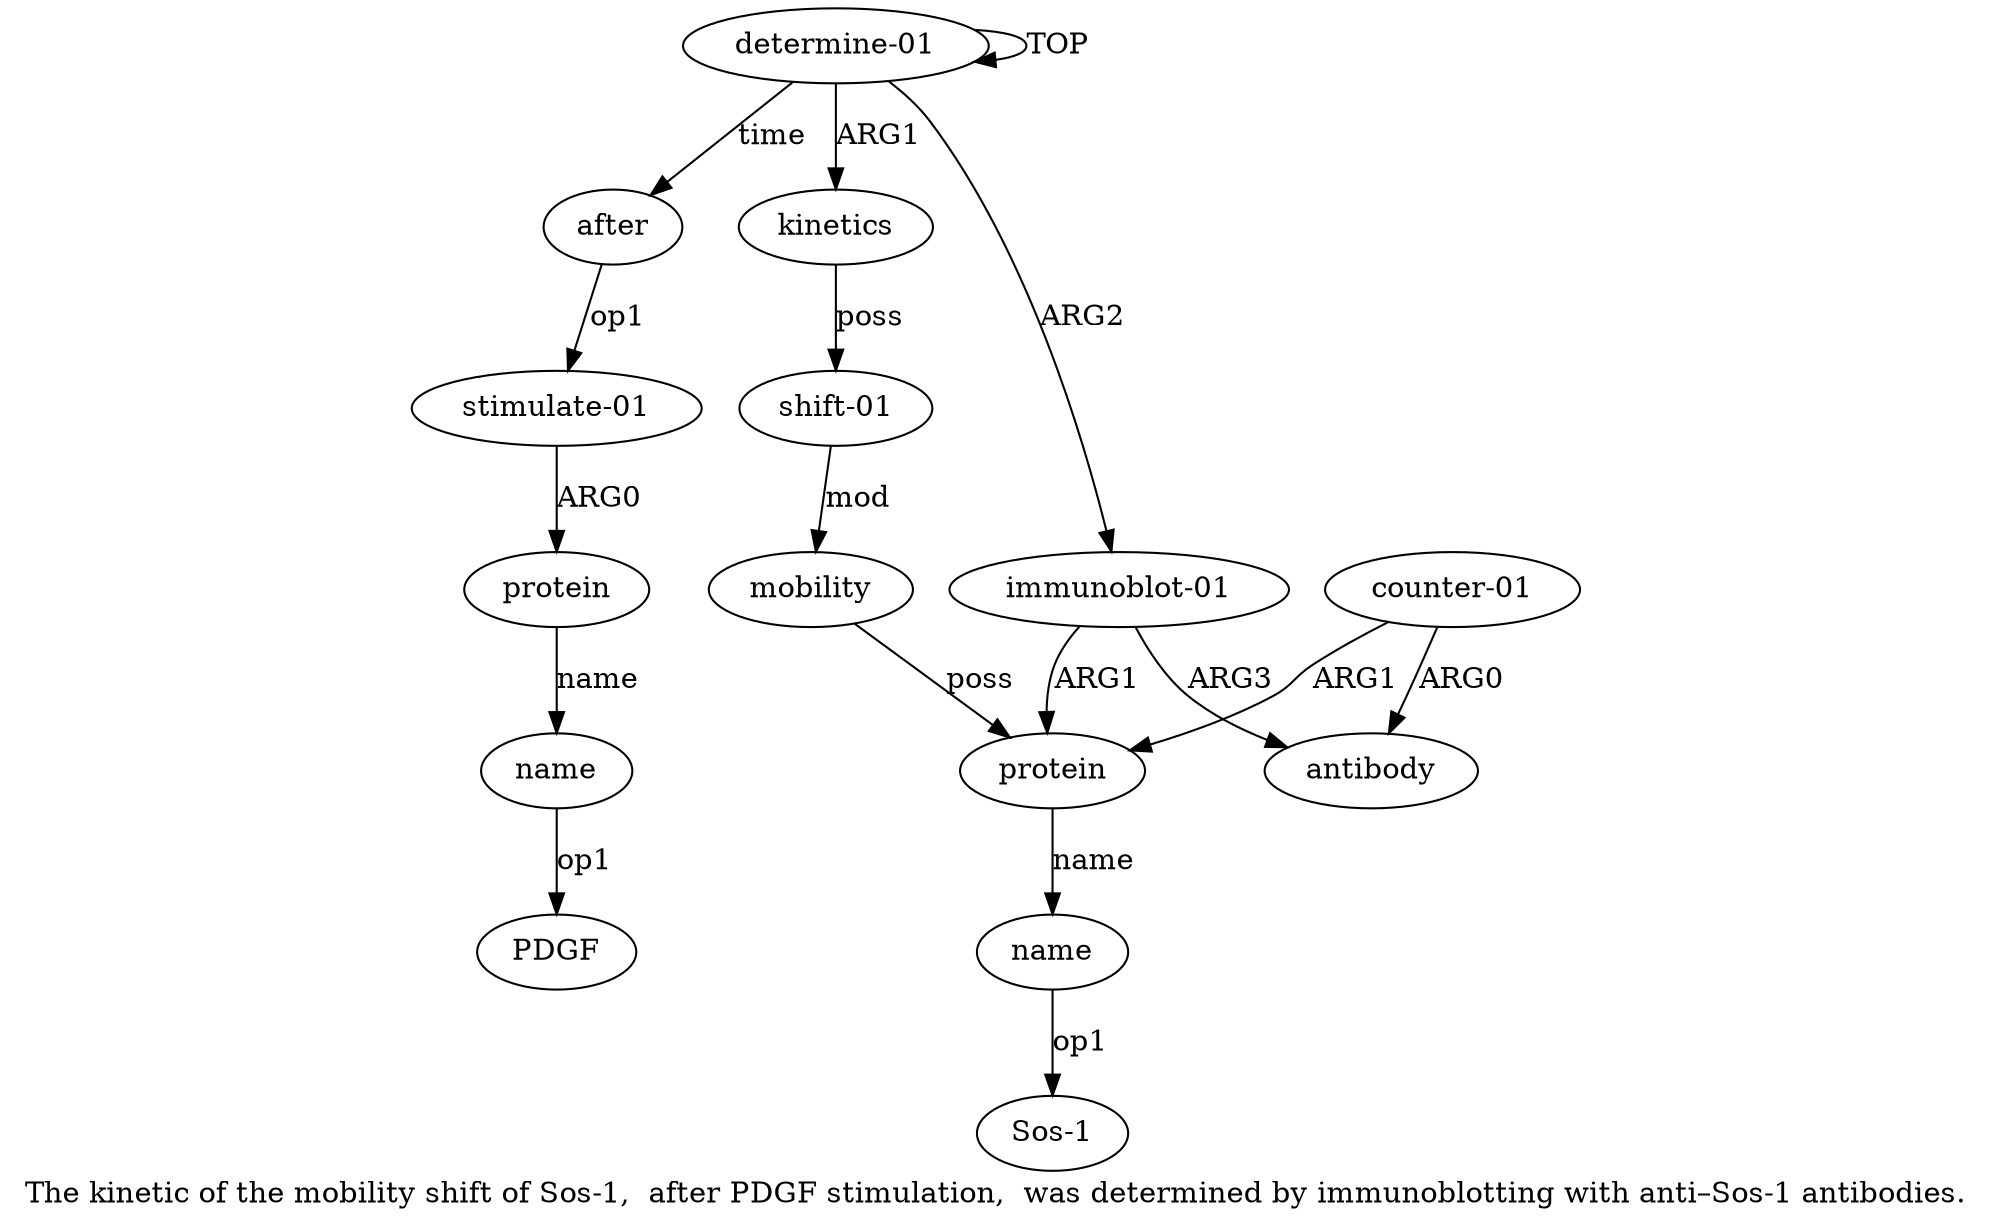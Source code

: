 digraph  {
	graph [label="The kinetic of the mobility shift of Sos-1,  after PDGF stimulation,  was determined by immunoblotting with anti–Sos-1 antibodies."];
	node [label="\N"];
	"a12 PDGF"	 [color=black,
		gold_ind=-1,
		gold_label=PDGF,
		label=PDGF,
		test_ind=-1,
		test_label=PDGF];
	a11	 [color=black,
		gold_ind=11,
		gold_label=protein,
		label=protein,
		test_ind=11,
		test_label=protein];
	a12	 [color=black,
		gold_ind=12,
		gold_label=name,
		label=name,
		test_ind=12,
		test_label=name];
	a11 -> a12 [key=0,
	color=black,
	gold_label=name,
	label=name,
	test_label=name];
a10 [color=black,
	gold_ind=10,
	gold_label="stimulate-01",
	label="stimulate-01",
	test_ind=10,
	test_label="stimulate-01"];
a10 -> a11 [key=0,
color=black,
gold_label=ARG0,
label=ARG0,
test_label=ARG0];
a12 -> "a12 PDGF" [key=0,
color=black,
gold_label=op1,
label=op1,
test_label=op1];
a1 [color=black,
gold_ind=1,
gold_label=kinetics,
label=kinetics,
test_ind=1,
test_label=kinetics];
a2 [color=black,
gold_ind=2,
gold_label="shift-01",
label="shift-01",
test_ind=2,
test_label="shift-01"];
a1 -> a2 [key=0,
color=black,
gold_label=poss,
label=poss,
test_label=poss];
a0 [color=black,
gold_ind=0,
gold_label="determine-01",
label="determine-01",
test_ind=0,
test_label="determine-01"];
a0 -> a1 [key=0,
color=black,
gold_label=ARG1,
label=ARG1,
test_label=ARG1];
a0 -> a0 [key=0,
color=black,
gold_label=TOP,
label=TOP,
test_label=TOP];
a6 [color=black,
gold_ind=6,
gold_label="immunoblot-01",
label="immunoblot-01",
test_ind=6,
test_label="immunoblot-01"];
a0 -> a6 [key=0,
color=black,
gold_label=ARG2,
label=ARG2,
test_label=ARG2];
a9 [color=black,
gold_ind=9,
gold_label=after,
label=after,
test_ind=9,
test_label=after];
a0 -> a9 [key=0,
color=black,
gold_label=time,
label=time,
test_label=time];
a3 [color=black,
gold_ind=3,
gold_label=mobility,
label=mobility,
test_ind=3,
test_label=mobility];
a4 [color=black,
gold_ind=4,
gold_label=protein,
label=protein,
test_ind=4,
test_label=protein];
a3 -> a4 [key=0,
color=black,
gold_label=poss,
label=poss,
test_label=poss];
a2 -> a3 [key=0,
color=black,
gold_label=mod,
label=mod,
test_label=mod];
a5 [color=black,
gold_ind=5,
gold_label=name,
label=name,
test_ind=5,
test_label=name];
"a5 Sos-1" [color=black,
gold_ind=-1,
gold_label="Sos-1",
label="Sos-1",
test_ind=-1,
test_label="Sos-1"];
a5 -> "a5 Sos-1" [key=0,
color=black,
gold_label=op1,
label=op1,
test_label=op1];
a4 -> a5 [key=0,
color=black,
gold_label=name,
label=name,
test_label=name];
a7 [color=black,
gold_ind=7,
gold_label=antibody,
label=antibody,
test_ind=7,
test_label=antibody];
a6 -> a4 [key=0,
color=black,
gold_label=ARG1,
label=ARG1,
test_label=ARG1];
a6 -> a7 [key=0,
color=black,
gold_label=ARG3,
label=ARG3,
test_label=ARG3];
a9 -> a10 [key=0,
color=black,
gold_label=op1,
label=op1,
test_label=op1];
a8 [color=black,
gold_ind=8,
gold_label="counter-01",
label="counter-01",
test_ind=8,
test_label="counter-01"];
a8 -> a4 [key=0,
color=black,
gold_label=ARG1,
label=ARG1,
test_label=ARG1];
a8 -> a7 [key=0,
color=black,
gold_label=ARG0,
label=ARG0,
test_label=ARG0];
}
